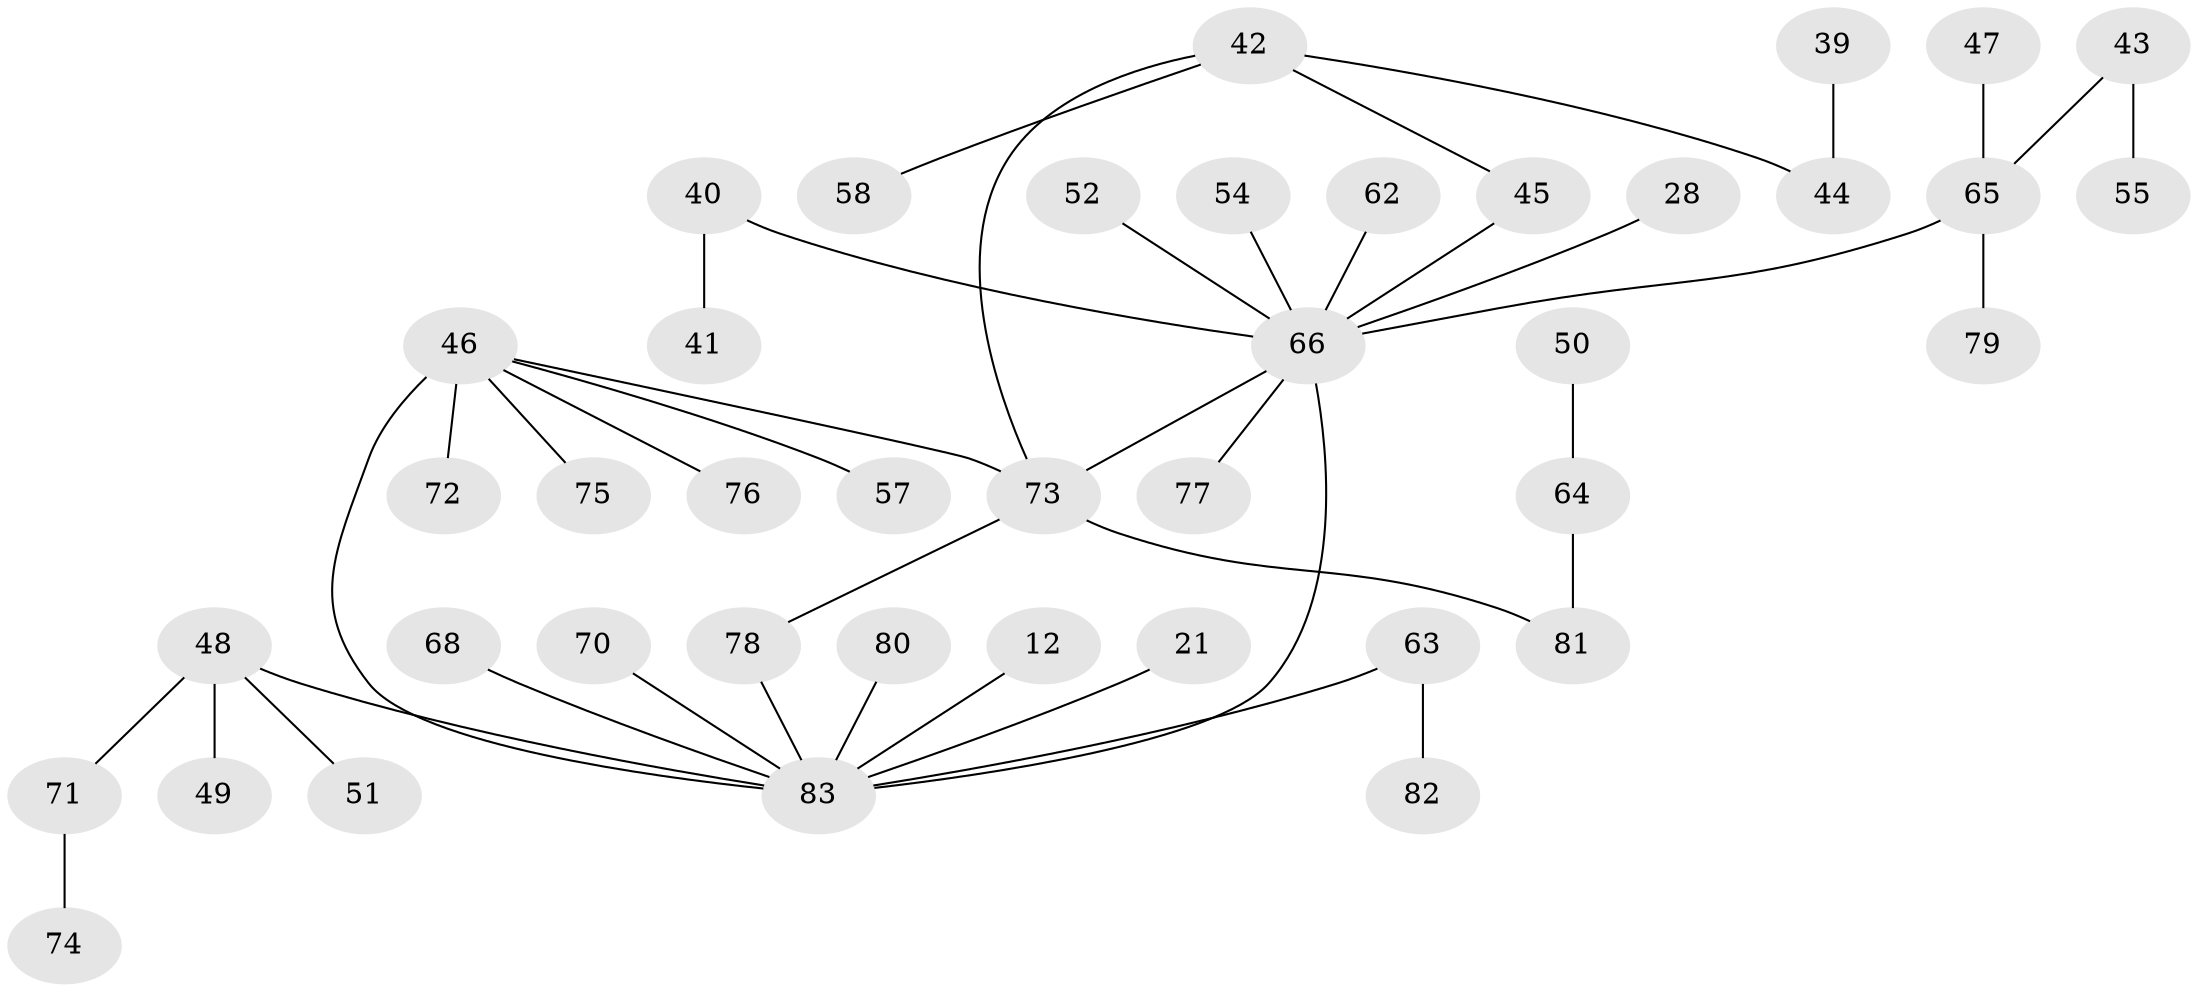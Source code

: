 // original degree distribution, {3: 0.1686746987951807, 5: 0.08433734939759036, 2: 0.2891566265060241, 4: 0.04819277108433735, 6: 0.012048192771084338, 1: 0.39759036144578314}
// Generated by graph-tools (version 1.1) at 2025/41/03/09/25 04:41:43]
// undirected, 41 vertices, 43 edges
graph export_dot {
graph [start="1"]
  node [color=gray90,style=filled];
  12;
  21;
  28;
  39;
  40;
  41;
  42 [super="+27+24+29"];
  43;
  44 [super="+37"];
  45 [super="+30"];
  46 [super="+19"];
  47;
  48;
  49;
  50;
  51;
  52;
  54;
  55;
  57;
  58;
  62;
  63;
  64 [super="+38"];
  65 [super="+36"];
  66 [super="+11+15+32+25+56"];
  68;
  70;
  71;
  72;
  73 [super="+5+61"];
  74;
  75;
  76;
  77;
  78;
  79;
  80;
  81 [super="+31"];
  82;
  83 [super="+60+10+69"];
  12 -- 83;
  21 -- 83;
  28 -- 66;
  39 -- 44;
  40 -- 41;
  40 -- 66;
  42 -- 58;
  42 -- 73;
  42 -- 45;
  42 -- 44;
  43 -- 55;
  43 -- 65;
  45 -- 66;
  46 -- 72;
  46 -- 75;
  46 -- 76;
  46 -- 83 [weight=3];
  46 -- 73;
  46 -- 57;
  47 -- 65;
  48 -- 49;
  48 -- 51;
  48 -- 71;
  48 -- 83;
  50 -- 64;
  52 -- 66;
  54 -- 66;
  62 -- 66;
  63 -- 82;
  63 -- 83;
  64 -- 81;
  65 -- 79;
  65 -- 66;
  66 -- 73 [weight=2];
  66 -- 77;
  66 -- 83 [weight=3];
  68 -- 83;
  70 -- 83;
  71 -- 74;
  73 -- 81;
  73 -- 78;
  78 -- 83;
  80 -- 83;
}

